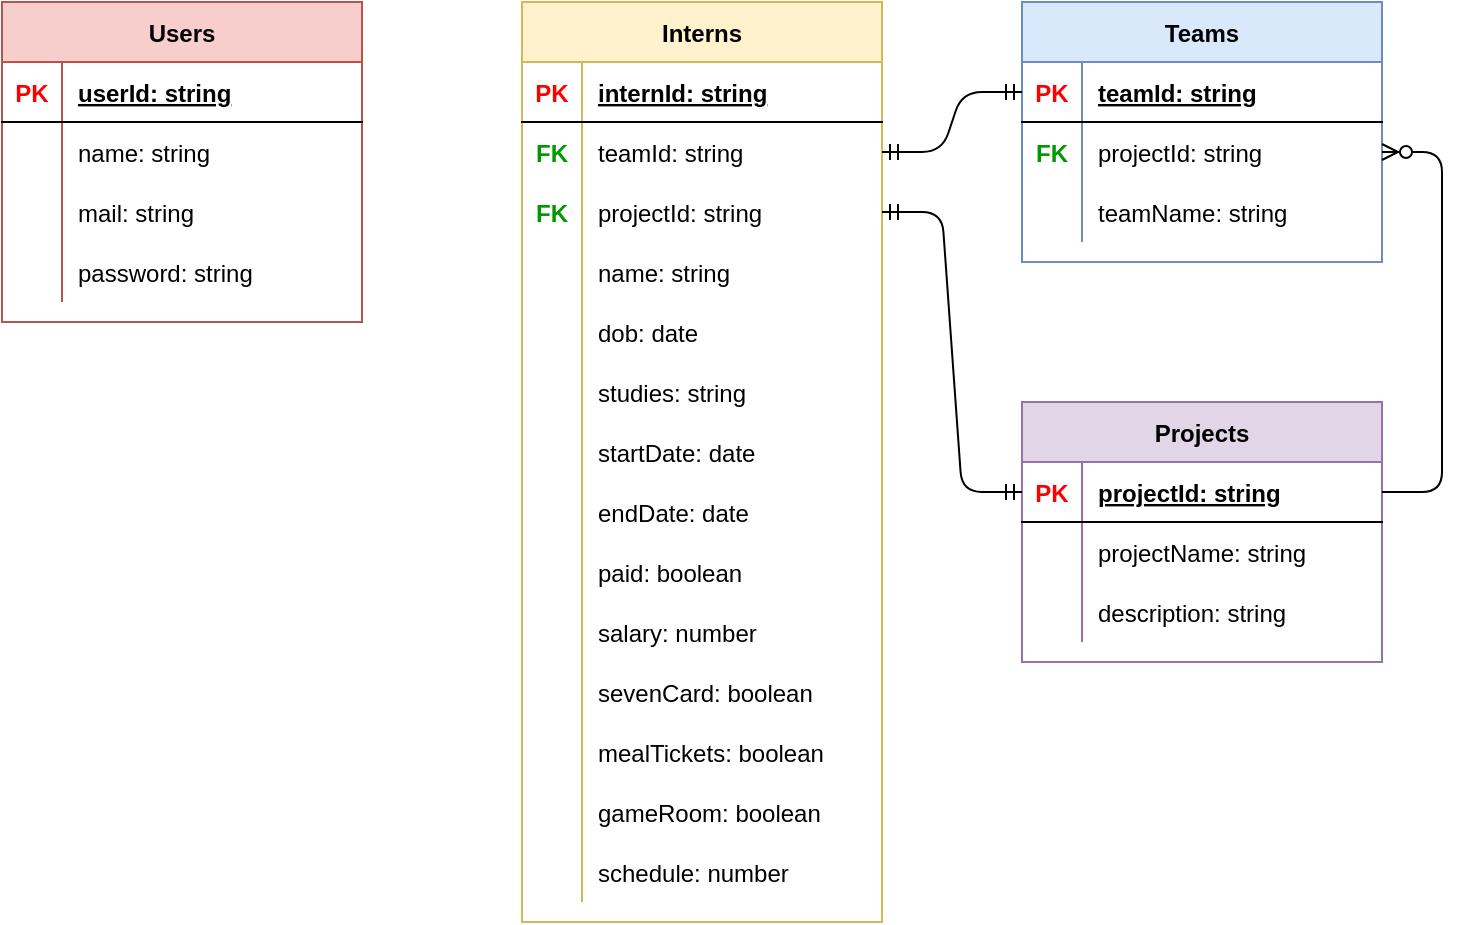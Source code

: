 <mxfile version="13.8.5" type="device"><diagram id="67CfPLomL1Al0AjgzNH2" name="Page-1"><mxGraphModel dx="1004" dy="548" grid="1" gridSize="10" guides="1" tooltips="1" connect="1" arrows="1" fold="1" page="1" pageScale="1" pageWidth="850" pageHeight="1100" math="0" shadow="0"><root><mxCell id="0"/><mxCell id="1" parent="0"/><mxCell id="TQyhW2qqycQOXOENfQ1R-10" value="Users" style="shape=table;startSize=30;container=1;collapsible=1;childLayout=tableLayout;fixedRows=1;rowLines=0;fontStyle=1;align=center;resizeLast=1;fillColor=#f8cecc;strokeColor=#b85450;" vertex="1" parent="1"><mxGeometry x="50" y="40" width="180" height="160.0" as="geometry"/></mxCell><mxCell id="TQyhW2qqycQOXOENfQ1R-11" value="" style="shape=partialRectangle;collapsible=0;dropTarget=0;pointerEvents=0;fillColor=none;top=0;left=0;bottom=1;right=0;points=[[0,0.5],[1,0.5]];portConstraint=eastwest;" vertex="1" parent="TQyhW2qqycQOXOENfQ1R-10"><mxGeometry y="30" width="180" height="30" as="geometry"/></mxCell><mxCell id="TQyhW2qqycQOXOENfQ1R-12" value="PK" style="shape=partialRectangle;connectable=0;fillColor=none;top=0;left=0;bottom=0;right=0;fontStyle=1;overflow=hidden;fontColor=#FF0000;" vertex="1" parent="TQyhW2qqycQOXOENfQ1R-11"><mxGeometry width="30" height="30" as="geometry"/></mxCell><mxCell id="TQyhW2qqycQOXOENfQ1R-13" value="userId: string" style="shape=partialRectangle;connectable=0;fillColor=none;top=0;left=0;bottom=0;right=0;align=left;spacingLeft=6;fontStyle=5;overflow=hidden;" vertex="1" parent="TQyhW2qqycQOXOENfQ1R-11"><mxGeometry x="30" width="150" height="30" as="geometry"/></mxCell><mxCell id="TQyhW2qqycQOXOENfQ1R-14" value="" style="shape=partialRectangle;collapsible=0;dropTarget=0;pointerEvents=0;fillColor=none;top=0;left=0;bottom=0;right=0;points=[[0,0.5],[1,0.5]];portConstraint=eastwest;" vertex="1" parent="TQyhW2qqycQOXOENfQ1R-10"><mxGeometry y="60" width="180" height="30" as="geometry"/></mxCell><mxCell id="TQyhW2qqycQOXOENfQ1R-15" value="" style="shape=partialRectangle;connectable=0;fillColor=none;top=0;left=0;bottom=0;right=0;editable=1;overflow=hidden;" vertex="1" parent="TQyhW2qqycQOXOENfQ1R-14"><mxGeometry width="30" height="30" as="geometry"/></mxCell><mxCell id="TQyhW2qqycQOXOENfQ1R-16" value="name: string" style="shape=partialRectangle;connectable=0;fillColor=none;top=0;left=0;bottom=0;right=0;align=left;spacingLeft=6;overflow=hidden;" vertex="1" parent="TQyhW2qqycQOXOENfQ1R-14"><mxGeometry x="30" width="150" height="30" as="geometry"/></mxCell><mxCell id="TQyhW2qqycQOXOENfQ1R-17" value="" style="shape=partialRectangle;collapsible=0;dropTarget=0;pointerEvents=0;fillColor=none;top=0;left=0;bottom=0;right=0;points=[[0,0.5],[1,0.5]];portConstraint=eastwest;" vertex="1" parent="TQyhW2qqycQOXOENfQ1R-10"><mxGeometry y="90" width="180" height="30" as="geometry"/></mxCell><mxCell id="TQyhW2qqycQOXOENfQ1R-18" value="" style="shape=partialRectangle;connectable=0;fillColor=none;top=0;left=0;bottom=0;right=0;editable=1;overflow=hidden;" vertex="1" parent="TQyhW2qqycQOXOENfQ1R-17"><mxGeometry width="30" height="30" as="geometry"/></mxCell><mxCell id="TQyhW2qqycQOXOENfQ1R-19" value="mail: string" style="shape=partialRectangle;connectable=0;fillColor=none;top=0;left=0;bottom=0;right=0;align=left;spacingLeft=6;overflow=hidden;" vertex="1" parent="TQyhW2qqycQOXOENfQ1R-17"><mxGeometry x="30" width="150" height="30" as="geometry"/></mxCell><mxCell id="TQyhW2qqycQOXOENfQ1R-20" value="" style="shape=partialRectangle;collapsible=0;dropTarget=0;pointerEvents=0;fillColor=none;top=0;left=0;bottom=0;right=0;points=[[0,0.5],[1,0.5]];portConstraint=eastwest;" vertex="1" parent="TQyhW2qqycQOXOENfQ1R-10"><mxGeometry y="120" width="180" height="30" as="geometry"/></mxCell><mxCell id="TQyhW2qqycQOXOENfQ1R-21" value="" style="shape=partialRectangle;connectable=0;fillColor=none;top=0;left=0;bottom=0;right=0;editable=1;overflow=hidden;" vertex="1" parent="TQyhW2qqycQOXOENfQ1R-20"><mxGeometry width="30" height="30" as="geometry"/></mxCell><mxCell id="TQyhW2qqycQOXOENfQ1R-22" value="password: string" style="shape=partialRectangle;connectable=0;fillColor=none;top=0;left=0;bottom=0;right=0;align=left;spacingLeft=6;overflow=hidden;" vertex="1" parent="TQyhW2qqycQOXOENfQ1R-20"><mxGeometry x="30" width="150" height="30" as="geometry"/></mxCell><mxCell id="TQyhW2qqycQOXOENfQ1R-24" value="Projects" style="shape=table;startSize=30;container=1;collapsible=1;childLayout=tableLayout;fixedRows=1;rowLines=0;fontStyle=1;align=center;resizeLast=1;fillColor=#e1d5e7;strokeColor=#9673a6;" vertex="1" parent="1"><mxGeometry x="560" y="240" width="180" height="130" as="geometry"/></mxCell><mxCell id="TQyhW2qqycQOXOENfQ1R-25" value="" style="shape=partialRectangle;collapsible=0;dropTarget=0;pointerEvents=0;fillColor=none;top=0;left=0;bottom=1;right=0;points=[[0,0.5],[1,0.5]];portConstraint=eastwest;" vertex="1" parent="TQyhW2qqycQOXOENfQ1R-24"><mxGeometry y="30" width="180" height="30" as="geometry"/></mxCell><mxCell id="TQyhW2qqycQOXOENfQ1R-26" value="PK" style="shape=partialRectangle;connectable=0;fillColor=none;top=0;left=0;bottom=0;right=0;fontStyle=1;overflow=hidden;fontColor=#FF0000;" vertex="1" parent="TQyhW2qqycQOXOENfQ1R-25"><mxGeometry width="30" height="30" as="geometry"/></mxCell><mxCell id="TQyhW2qqycQOXOENfQ1R-27" value="projectId: string" style="shape=partialRectangle;connectable=0;fillColor=none;top=0;left=0;bottom=0;right=0;align=left;spacingLeft=6;fontStyle=5;overflow=hidden;" vertex="1" parent="TQyhW2qqycQOXOENfQ1R-25"><mxGeometry x="30" width="150" height="30" as="geometry"/></mxCell><mxCell id="TQyhW2qqycQOXOENfQ1R-28" value="" style="shape=partialRectangle;collapsible=0;dropTarget=0;pointerEvents=0;fillColor=none;top=0;left=0;bottom=0;right=0;points=[[0,0.5],[1,0.5]];portConstraint=eastwest;" vertex="1" parent="TQyhW2qqycQOXOENfQ1R-24"><mxGeometry y="60" width="180" height="30" as="geometry"/></mxCell><mxCell id="TQyhW2qqycQOXOENfQ1R-29" value="" style="shape=partialRectangle;connectable=0;fillColor=none;top=0;left=0;bottom=0;right=0;editable=1;overflow=hidden;" vertex="1" parent="TQyhW2qqycQOXOENfQ1R-28"><mxGeometry width="30" height="30" as="geometry"/></mxCell><mxCell id="TQyhW2qqycQOXOENfQ1R-30" value="projectName: string" style="shape=partialRectangle;connectable=0;fillColor=none;top=0;left=0;bottom=0;right=0;align=left;spacingLeft=6;overflow=hidden;" vertex="1" parent="TQyhW2qqycQOXOENfQ1R-28"><mxGeometry x="30" width="150" height="30" as="geometry"/></mxCell><mxCell id="TQyhW2qqycQOXOENfQ1R-31" value="" style="shape=partialRectangle;collapsible=0;dropTarget=0;pointerEvents=0;fillColor=none;top=0;left=0;bottom=0;right=0;points=[[0,0.5],[1,0.5]];portConstraint=eastwest;" vertex="1" parent="TQyhW2qqycQOXOENfQ1R-24"><mxGeometry y="90" width="180" height="30" as="geometry"/></mxCell><mxCell id="TQyhW2qqycQOXOENfQ1R-32" value="" style="shape=partialRectangle;connectable=0;fillColor=none;top=0;left=0;bottom=0;right=0;editable=1;overflow=hidden;" vertex="1" parent="TQyhW2qqycQOXOENfQ1R-31"><mxGeometry width="30" height="30" as="geometry"/></mxCell><mxCell id="TQyhW2qqycQOXOENfQ1R-33" value="description: string" style="shape=partialRectangle;connectable=0;fillColor=none;top=0;left=0;bottom=0;right=0;align=left;spacingLeft=6;overflow=hidden;" vertex="1" parent="TQyhW2qqycQOXOENfQ1R-31"><mxGeometry x="30" width="150" height="30" as="geometry"/></mxCell><mxCell id="TQyhW2qqycQOXOENfQ1R-37" value="Teams" style="shape=table;startSize=30;container=1;collapsible=1;childLayout=tableLayout;fixedRows=1;rowLines=0;fontStyle=1;align=center;resizeLast=1;fillColor=#dae8fc;strokeColor=#6c8ebf;" vertex="1" parent="1"><mxGeometry x="560" y="40" width="180" height="130" as="geometry"/></mxCell><mxCell id="TQyhW2qqycQOXOENfQ1R-38" value="" style="shape=partialRectangle;collapsible=0;dropTarget=0;pointerEvents=0;fillColor=none;top=0;left=0;bottom=1;right=0;points=[[0,0.5],[1,0.5]];portConstraint=eastwest;" vertex="1" parent="TQyhW2qqycQOXOENfQ1R-37"><mxGeometry y="30" width="180" height="30" as="geometry"/></mxCell><mxCell id="TQyhW2qqycQOXOENfQ1R-39" value="PK" style="shape=partialRectangle;connectable=0;fillColor=none;top=0;left=0;bottom=0;right=0;fontStyle=1;overflow=hidden;fontColor=#FF0000;" vertex="1" parent="TQyhW2qqycQOXOENfQ1R-38"><mxGeometry width="30" height="30" as="geometry"/></mxCell><mxCell id="TQyhW2qqycQOXOENfQ1R-40" value="teamId: string" style="shape=partialRectangle;connectable=0;fillColor=none;top=0;left=0;bottom=0;right=0;align=left;spacingLeft=6;fontStyle=5;overflow=hidden;" vertex="1" parent="TQyhW2qqycQOXOENfQ1R-38"><mxGeometry x="30" width="150" height="30" as="geometry"/></mxCell><mxCell id="TQyhW2qqycQOXOENfQ1R-41" value="" style="shape=partialRectangle;collapsible=0;dropTarget=0;pointerEvents=0;fillColor=none;top=0;left=0;bottom=0;right=0;points=[[0,0.5],[1,0.5]];portConstraint=eastwest;" vertex="1" parent="TQyhW2qqycQOXOENfQ1R-37"><mxGeometry y="60" width="180" height="30" as="geometry"/></mxCell><mxCell id="TQyhW2qqycQOXOENfQ1R-42" value="FK" style="shape=partialRectangle;connectable=0;fillColor=none;top=0;left=0;bottom=0;right=0;editable=1;overflow=hidden;fontColor=#009900;fontStyle=1" vertex="1" parent="TQyhW2qqycQOXOENfQ1R-41"><mxGeometry width="30" height="30" as="geometry"/></mxCell><mxCell id="TQyhW2qqycQOXOENfQ1R-43" value="projectId: string" style="shape=partialRectangle;connectable=0;fillColor=none;top=0;left=0;bottom=0;right=0;align=left;spacingLeft=6;overflow=hidden;" vertex="1" parent="TQyhW2qqycQOXOENfQ1R-41"><mxGeometry x="30" width="150" height="30" as="geometry"/></mxCell><mxCell id="TQyhW2qqycQOXOENfQ1R-44" value="" style="shape=partialRectangle;collapsible=0;dropTarget=0;pointerEvents=0;fillColor=none;top=0;left=0;bottom=0;right=0;points=[[0,0.5],[1,0.5]];portConstraint=eastwest;" vertex="1" parent="TQyhW2qqycQOXOENfQ1R-37"><mxGeometry y="90" width="180" height="30" as="geometry"/></mxCell><mxCell id="TQyhW2qqycQOXOENfQ1R-45" value="" style="shape=partialRectangle;connectable=0;fillColor=none;top=0;left=0;bottom=0;right=0;editable=1;overflow=hidden;" vertex="1" parent="TQyhW2qqycQOXOENfQ1R-44"><mxGeometry width="30" height="30" as="geometry"/></mxCell><mxCell id="TQyhW2qqycQOXOENfQ1R-46" value="teamName: string" style="shape=partialRectangle;connectable=0;fillColor=none;top=0;left=0;bottom=0;right=0;align=left;spacingLeft=6;overflow=hidden;" vertex="1" parent="TQyhW2qqycQOXOENfQ1R-44"><mxGeometry x="30" width="150" height="30" as="geometry"/></mxCell><mxCell id="TQyhW2qqycQOXOENfQ1R-50" value="Interns" style="shape=table;startSize=30;container=1;collapsible=1;childLayout=tableLayout;fixedRows=1;rowLines=0;fontStyle=1;align=center;resizeLast=1;fillColor=#fff2cc;strokeColor=#d6b656;" vertex="1" parent="1"><mxGeometry x="310" y="40" width="180" height="460" as="geometry"/></mxCell><mxCell id="TQyhW2qqycQOXOENfQ1R-51" value="" style="shape=partialRectangle;collapsible=0;dropTarget=0;pointerEvents=0;fillColor=none;top=0;left=0;bottom=1;right=0;points=[[0,0.5],[1,0.5]];portConstraint=eastwest;" vertex="1" parent="TQyhW2qqycQOXOENfQ1R-50"><mxGeometry y="30" width="180" height="30" as="geometry"/></mxCell><mxCell id="TQyhW2qqycQOXOENfQ1R-52" value="PK" style="shape=partialRectangle;connectable=0;fillColor=none;top=0;left=0;bottom=0;right=0;fontStyle=1;overflow=hidden;fontColor=#FF0000;" vertex="1" parent="TQyhW2qqycQOXOENfQ1R-51"><mxGeometry width="30" height="30" as="geometry"/></mxCell><mxCell id="TQyhW2qqycQOXOENfQ1R-53" value="internId: string" style="shape=partialRectangle;connectable=0;fillColor=none;top=0;left=0;bottom=0;right=0;align=left;spacingLeft=6;fontStyle=5;overflow=hidden;" vertex="1" parent="TQyhW2qqycQOXOENfQ1R-51"><mxGeometry x="30" width="150" height="30" as="geometry"/></mxCell><mxCell id="TQyhW2qqycQOXOENfQ1R-54" value="" style="shape=partialRectangle;collapsible=0;dropTarget=0;pointerEvents=0;fillColor=none;top=0;left=0;bottom=0;right=0;points=[[0,0.5],[1,0.5]];portConstraint=eastwest;" vertex="1" parent="TQyhW2qqycQOXOENfQ1R-50"><mxGeometry y="60" width="180" height="30" as="geometry"/></mxCell><mxCell id="TQyhW2qqycQOXOENfQ1R-55" value="FK" style="shape=partialRectangle;connectable=0;fillColor=none;top=0;left=0;bottom=0;right=0;editable=1;overflow=hidden;fontColor=#009900;fontStyle=1" vertex="1" parent="TQyhW2qqycQOXOENfQ1R-54"><mxGeometry width="30" height="30" as="geometry"/></mxCell><mxCell id="TQyhW2qqycQOXOENfQ1R-56" value="teamId: string" style="shape=partialRectangle;connectable=0;fillColor=none;top=0;left=0;bottom=0;right=0;align=left;spacingLeft=6;overflow=hidden;" vertex="1" parent="TQyhW2qqycQOXOENfQ1R-54"><mxGeometry x="30" width="150" height="30" as="geometry"/></mxCell><mxCell id="TQyhW2qqycQOXOENfQ1R-57" value="" style="shape=partialRectangle;collapsible=0;dropTarget=0;pointerEvents=0;fillColor=none;top=0;left=0;bottom=0;right=0;points=[[0,0.5],[1,0.5]];portConstraint=eastwest;" vertex="1" parent="TQyhW2qqycQOXOENfQ1R-50"><mxGeometry y="90" width="180" height="30" as="geometry"/></mxCell><mxCell id="TQyhW2qqycQOXOENfQ1R-58" value="FK" style="shape=partialRectangle;connectable=0;fillColor=none;top=0;left=0;bottom=0;right=0;editable=1;overflow=hidden;fontColor=#009900;fontStyle=1" vertex="1" parent="TQyhW2qqycQOXOENfQ1R-57"><mxGeometry width="30" height="30" as="geometry"/></mxCell><mxCell id="TQyhW2qqycQOXOENfQ1R-59" value="projectId: string" style="shape=partialRectangle;connectable=0;fillColor=none;top=0;left=0;bottom=0;right=0;align=left;spacingLeft=6;overflow=hidden;" vertex="1" parent="TQyhW2qqycQOXOENfQ1R-57"><mxGeometry x="30" width="150" height="30" as="geometry"/></mxCell><mxCell id="TQyhW2qqycQOXOENfQ1R-60" value="" style="shape=partialRectangle;collapsible=0;dropTarget=0;pointerEvents=0;fillColor=none;top=0;left=0;bottom=0;right=0;points=[[0,0.5],[1,0.5]];portConstraint=eastwest;" vertex="1" parent="TQyhW2qqycQOXOENfQ1R-50"><mxGeometry y="120" width="180" height="30" as="geometry"/></mxCell><mxCell id="TQyhW2qqycQOXOENfQ1R-61" value="" style="shape=partialRectangle;connectable=0;fillColor=none;top=0;left=0;bottom=0;right=0;editable=1;overflow=hidden;" vertex="1" parent="TQyhW2qqycQOXOENfQ1R-60"><mxGeometry width="30" height="30" as="geometry"/></mxCell><mxCell id="TQyhW2qqycQOXOENfQ1R-62" value="name: string" style="shape=partialRectangle;connectable=0;fillColor=none;top=0;left=0;bottom=0;right=0;align=left;spacingLeft=6;overflow=hidden;" vertex="1" parent="TQyhW2qqycQOXOENfQ1R-60"><mxGeometry x="30" width="150" height="30" as="geometry"/></mxCell><mxCell id="TQyhW2qqycQOXOENfQ1R-69" value="" style="shape=partialRectangle;collapsible=0;dropTarget=0;pointerEvents=0;fillColor=none;top=0;left=0;bottom=0;right=0;points=[[0,0.5],[1,0.5]];portConstraint=eastwest;" vertex="1" parent="TQyhW2qqycQOXOENfQ1R-50"><mxGeometry y="150" width="180" height="30" as="geometry"/></mxCell><mxCell id="TQyhW2qqycQOXOENfQ1R-70" value="" style="shape=partialRectangle;connectable=0;fillColor=none;top=0;left=0;bottom=0;right=0;editable=1;overflow=hidden;" vertex="1" parent="TQyhW2qqycQOXOENfQ1R-69"><mxGeometry width="30" height="30" as="geometry"/></mxCell><mxCell id="TQyhW2qqycQOXOENfQ1R-71" value="dob: date" style="shape=partialRectangle;connectable=0;fillColor=none;top=0;left=0;bottom=0;right=0;align=left;spacingLeft=6;overflow=hidden;" vertex="1" parent="TQyhW2qqycQOXOENfQ1R-69"><mxGeometry x="30" width="150" height="30" as="geometry"/></mxCell><mxCell id="TQyhW2qqycQOXOENfQ1R-66" value="" style="shape=partialRectangle;collapsible=0;dropTarget=0;pointerEvents=0;fillColor=none;top=0;left=0;bottom=0;right=0;points=[[0,0.5],[1,0.5]];portConstraint=eastwest;" vertex="1" parent="TQyhW2qqycQOXOENfQ1R-50"><mxGeometry y="180" width="180" height="30" as="geometry"/></mxCell><mxCell id="TQyhW2qqycQOXOENfQ1R-67" value="" style="shape=partialRectangle;connectable=0;fillColor=none;top=0;left=0;bottom=0;right=0;editable=1;overflow=hidden;" vertex="1" parent="TQyhW2qqycQOXOENfQ1R-66"><mxGeometry width="30" height="30" as="geometry"/></mxCell><mxCell id="TQyhW2qqycQOXOENfQ1R-68" value="studies: string" style="shape=partialRectangle;connectable=0;fillColor=none;top=0;left=0;bottom=0;right=0;align=left;spacingLeft=6;overflow=hidden;" vertex="1" parent="TQyhW2qqycQOXOENfQ1R-66"><mxGeometry x="30" width="150" height="30" as="geometry"/></mxCell><mxCell id="TQyhW2qqycQOXOENfQ1R-63" value="" style="shape=partialRectangle;collapsible=0;dropTarget=0;pointerEvents=0;fillColor=none;top=0;left=0;bottom=0;right=0;points=[[0,0.5],[1,0.5]];portConstraint=eastwest;" vertex="1" parent="TQyhW2qqycQOXOENfQ1R-50"><mxGeometry y="210" width="180" height="30" as="geometry"/></mxCell><mxCell id="TQyhW2qqycQOXOENfQ1R-64" value="" style="shape=partialRectangle;connectable=0;fillColor=none;top=0;left=0;bottom=0;right=0;editable=1;overflow=hidden;" vertex="1" parent="TQyhW2qqycQOXOENfQ1R-63"><mxGeometry width="30" height="30" as="geometry"/></mxCell><mxCell id="TQyhW2qqycQOXOENfQ1R-65" value="startDate: date" style="shape=partialRectangle;connectable=0;fillColor=none;top=0;left=0;bottom=0;right=0;align=left;spacingLeft=6;overflow=hidden;" vertex="1" parent="TQyhW2qqycQOXOENfQ1R-63"><mxGeometry x="30" width="150" height="30" as="geometry"/></mxCell><mxCell id="TQyhW2qqycQOXOENfQ1R-72" value="" style="shape=partialRectangle;collapsible=0;dropTarget=0;pointerEvents=0;fillColor=none;top=0;left=0;bottom=0;right=0;points=[[0,0.5],[1,0.5]];portConstraint=eastwest;" vertex="1" parent="TQyhW2qqycQOXOENfQ1R-50"><mxGeometry y="240" width="180" height="30" as="geometry"/></mxCell><mxCell id="TQyhW2qqycQOXOENfQ1R-73" value="" style="shape=partialRectangle;connectable=0;fillColor=none;top=0;left=0;bottom=0;right=0;editable=1;overflow=hidden;" vertex="1" parent="TQyhW2qqycQOXOENfQ1R-72"><mxGeometry width="30" height="30" as="geometry"/></mxCell><mxCell id="TQyhW2qqycQOXOENfQ1R-74" value="endDate: date" style="shape=partialRectangle;connectable=0;fillColor=none;top=0;left=0;bottom=0;right=0;align=left;spacingLeft=6;overflow=hidden;" vertex="1" parent="TQyhW2qqycQOXOENfQ1R-72"><mxGeometry x="30" width="150" height="30" as="geometry"/></mxCell><mxCell id="TQyhW2qqycQOXOENfQ1R-75" value="" style="shape=partialRectangle;collapsible=0;dropTarget=0;pointerEvents=0;fillColor=none;top=0;left=0;bottom=0;right=0;points=[[0,0.5],[1,0.5]];portConstraint=eastwest;" vertex="1" parent="TQyhW2qqycQOXOENfQ1R-50"><mxGeometry y="270" width="180" height="30" as="geometry"/></mxCell><mxCell id="TQyhW2qqycQOXOENfQ1R-76" value="" style="shape=partialRectangle;connectable=0;fillColor=none;top=0;left=0;bottom=0;right=0;editable=1;overflow=hidden;" vertex="1" parent="TQyhW2qqycQOXOENfQ1R-75"><mxGeometry width="30" height="30" as="geometry"/></mxCell><mxCell id="TQyhW2qqycQOXOENfQ1R-77" value="paid: boolean" style="shape=partialRectangle;connectable=0;fillColor=none;top=0;left=0;bottom=0;right=0;align=left;spacingLeft=6;overflow=hidden;" vertex="1" parent="TQyhW2qqycQOXOENfQ1R-75"><mxGeometry x="30" width="150" height="30" as="geometry"/></mxCell><mxCell id="TQyhW2qqycQOXOENfQ1R-78" value="" style="shape=partialRectangle;collapsible=0;dropTarget=0;pointerEvents=0;fillColor=none;top=0;left=0;bottom=0;right=0;points=[[0,0.5],[1,0.5]];portConstraint=eastwest;" vertex="1" parent="TQyhW2qqycQOXOENfQ1R-50"><mxGeometry y="300" width="180" height="30" as="geometry"/></mxCell><mxCell id="TQyhW2qqycQOXOENfQ1R-79" value="" style="shape=partialRectangle;connectable=0;fillColor=none;top=0;left=0;bottom=0;right=0;editable=1;overflow=hidden;" vertex="1" parent="TQyhW2qqycQOXOENfQ1R-78"><mxGeometry width="30" height="30" as="geometry"/></mxCell><mxCell id="TQyhW2qqycQOXOENfQ1R-80" value="salary: number" style="shape=partialRectangle;connectable=0;fillColor=none;top=0;left=0;bottom=0;right=0;align=left;spacingLeft=6;overflow=hidden;" vertex="1" parent="TQyhW2qqycQOXOENfQ1R-78"><mxGeometry x="30" width="150" height="30" as="geometry"/></mxCell><mxCell id="TQyhW2qqycQOXOENfQ1R-81" value="" style="shape=partialRectangle;collapsible=0;dropTarget=0;pointerEvents=0;fillColor=none;top=0;left=0;bottom=0;right=0;points=[[0,0.5],[1,0.5]];portConstraint=eastwest;" vertex="1" parent="TQyhW2qqycQOXOENfQ1R-50"><mxGeometry y="330" width="180" height="30" as="geometry"/></mxCell><mxCell id="TQyhW2qqycQOXOENfQ1R-82" value="" style="shape=partialRectangle;connectable=0;fillColor=none;top=0;left=0;bottom=0;right=0;editable=1;overflow=hidden;" vertex="1" parent="TQyhW2qqycQOXOENfQ1R-81"><mxGeometry width="30" height="30" as="geometry"/></mxCell><mxCell id="TQyhW2qqycQOXOENfQ1R-83" value="sevenCard: boolean" style="shape=partialRectangle;connectable=0;fillColor=none;top=0;left=0;bottom=0;right=0;align=left;spacingLeft=6;overflow=hidden;" vertex="1" parent="TQyhW2qqycQOXOENfQ1R-81"><mxGeometry x="30" width="150" height="30" as="geometry"/></mxCell><mxCell id="TQyhW2qqycQOXOENfQ1R-84" value="" style="shape=partialRectangle;collapsible=0;dropTarget=0;pointerEvents=0;fillColor=none;top=0;left=0;bottom=0;right=0;points=[[0,0.5],[1,0.5]];portConstraint=eastwest;" vertex="1" parent="TQyhW2qqycQOXOENfQ1R-50"><mxGeometry y="360" width="180" height="30" as="geometry"/></mxCell><mxCell id="TQyhW2qqycQOXOENfQ1R-85" value="" style="shape=partialRectangle;connectable=0;fillColor=none;top=0;left=0;bottom=0;right=0;editable=1;overflow=hidden;" vertex="1" parent="TQyhW2qqycQOXOENfQ1R-84"><mxGeometry width="30" height="30" as="geometry"/></mxCell><mxCell id="TQyhW2qqycQOXOENfQ1R-86" value="mealTickets: boolean" style="shape=partialRectangle;connectable=0;fillColor=none;top=0;left=0;bottom=0;right=0;align=left;spacingLeft=6;overflow=hidden;" vertex="1" parent="TQyhW2qqycQOXOENfQ1R-84"><mxGeometry x="30" width="150" height="30" as="geometry"/></mxCell><mxCell id="TQyhW2qqycQOXOENfQ1R-87" value="" style="shape=partialRectangle;collapsible=0;dropTarget=0;pointerEvents=0;fillColor=none;top=0;left=0;bottom=0;right=0;points=[[0,0.5],[1,0.5]];portConstraint=eastwest;" vertex="1" parent="TQyhW2qqycQOXOENfQ1R-50"><mxGeometry y="390" width="180" height="30" as="geometry"/></mxCell><mxCell id="TQyhW2qqycQOXOENfQ1R-88" value="" style="shape=partialRectangle;connectable=0;fillColor=none;top=0;left=0;bottom=0;right=0;editable=1;overflow=hidden;" vertex="1" parent="TQyhW2qqycQOXOENfQ1R-87"><mxGeometry width="30" height="30" as="geometry"/></mxCell><mxCell id="TQyhW2qqycQOXOENfQ1R-89" value="gameRoom: boolean" style="shape=partialRectangle;connectable=0;fillColor=none;top=0;left=0;bottom=0;right=0;align=left;spacingLeft=6;overflow=hidden;" vertex="1" parent="TQyhW2qqycQOXOENfQ1R-87"><mxGeometry x="30" width="150" height="30" as="geometry"/></mxCell><mxCell id="TQyhW2qqycQOXOENfQ1R-90" value="" style="shape=partialRectangle;collapsible=0;dropTarget=0;pointerEvents=0;fillColor=none;top=0;left=0;bottom=0;right=0;points=[[0,0.5],[1,0.5]];portConstraint=eastwest;" vertex="1" parent="TQyhW2qqycQOXOENfQ1R-50"><mxGeometry y="420" width="180" height="30" as="geometry"/></mxCell><mxCell id="TQyhW2qqycQOXOENfQ1R-91" value="" style="shape=partialRectangle;connectable=0;fillColor=none;top=0;left=0;bottom=0;right=0;editable=1;overflow=hidden;" vertex="1" parent="TQyhW2qqycQOXOENfQ1R-90"><mxGeometry width="30" height="30" as="geometry"/></mxCell><mxCell id="TQyhW2qqycQOXOENfQ1R-92" value="schedule: number" style="shape=partialRectangle;connectable=0;fillColor=none;top=0;left=0;bottom=0;right=0;align=left;spacingLeft=6;overflow=hidden;" vertex="1" parent="TQyhW2qqycQOXOENfQ1R-90"><mxGeometry x="30" width="150" height="30" as="geometry"/></mxCell><mxCell id="TQyhW2qqycQOXOENfQ1R-97" value="" style="edgeStyle=entityRelationEdgeStyle;fontSize=12;html=1;endArrow=ERzeroToMany;endFill=1;exitX=1;exitY=0.5;exitDx=0;exitDy=0;" edge="1" parent="1" source="TQyhW2qqycQOXOENfQ1R-25" target="TQyhW2qqycQOXOENfQ1R-41"><mxGeometry width="100" height="100" relative="1" as="geometry"><mxPoint x="300" y="385" as="sourcePoint"/><mxPoint x="150" y="155" as="targetPoint"/></mxGeometry></mxCell><mxCell id="TQyhW2qqycQOXOENfQ1R-98" value="" style="edgeStyle=entityRelationEdgeStyle;fontSize=12;html=1;endArrow=ERmandOne;startArrow=ERmandOne;entryX=0;entryY=0.5;entryDx=0;entryDy=0;exitX=1;exitY=0.5;exitDx=0;exitDy=0;" edge="1" parent="1" source="TQyhW2qqycQOXOENfQ1R-54" target="TQyhW2qqycQOXOENfQ1R-38"><mxGeometry width="100" height="100" relative="1" as="geometry"><mxPoint x="280" y="340" as="sourcePoint"/><mxPoint x="380" y="240" as="targetPoint"/></mxGeometry></mxCell><mxCell id="TQyhW2qqycQOXOENfQ1R-99" value="" style="edgeStyle=entityRelationEdgeStyle;fontSize=12;html=1;endArrow=ERmandOne;startArrow=ERmandOne;entryX=0;entryY=0.5;entryDx=0;entryDy=0;exitX=1;exitY=0.5;exitDx=0;exitDy=0;" edge="1" parent="1" source="TQyhW2qqycQOXOENfQ1R-57" target="TQyhW2qqycQOXOENfQ1R-25"><mxGeometry width="100" height="100" relative="1" as="geometry"><mxPoint x="280" y="340" as="sourcePoint"/><mxPoint x="380" y="240" as="targetPoint"/></mxGeometry></mxCell></root></mxGraphModel></diagram></mxfile>